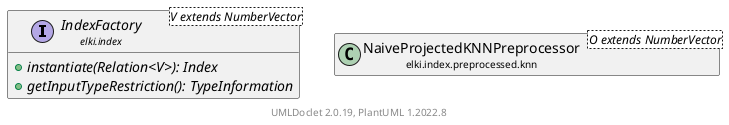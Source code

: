 @startuml
    remove .*\.(Instance|Par|Parameterizer|Factory)$
    set namespaceSeparator none
    hide empty fields
    hide empty methods

    class "<size:14>NaiveProjectedKNNPreprocessor.Factory\n<size:10>elki.index.preprocessed.knn" as elki.index.preprocessed.knn.NaiveProjectedKNNPreprocessor.Factory<V extends NumberVector> [[NaiveProjectedKNNPreprocessor.Factory.html]] {
        ~window: double
        ~projections: int
        ~proj: RandomProjectionFamily
        ~random: RandomFactory
        +Factory(double, int, RandomProjectionFamily, RandomFactory)
        +instantiate(Relation<V extends NumberVector>): NaiveProjectedKNNPreprocessor<V extends NumberVector>
        +getInputTypeRestriction(): TypeInformation
    }

    interface "<size:14>IndexFactory\n<size:10>elki.index" as elki.index.IndexFactory<V extends NumberVector> [[../../IndexFactory.html]] {
        {abstract} +instantiate(Relation<V>): Index
        {abstract} +getInputTypeRestriction(): TypeInformation
    }
    class "<size:14>NaiveProjectedKNNPreprocessor\n<size:10>elki.index.preprocessed.knn" as elki.index.preprocessed.knn.NaiveProjectedKNNPreprocessor<O extends NumberVector> [[NaiveProjectedKNNPreprocessor.html]]
    class "<size:14>NaiveProjectedKNNPreprocessor.Factory.Par\n<size:10>elki.index.preprocessed.knn" as elki.index.preprocessed.knn.NaiveProjectedKNNPreprocessor.Factory.Par [[NaiveProjectedKNNPreprocessor.Factory.Par.html]]

    elki.index.IndexFactory <|.. elki.index.preprocessed.knn.NaiveProjectedKNNPreprocessor.Factory
    elki.index.preprocessed.knn.NaiveProjectedKNNPreprocessor +-- elki.index.preprocessed.knn.NaiveProjectedKNNPreprocessor.Factory
    elki.index.preprocessed.knn.NaiveProjectedKNNPreprocessor.Factory +-- elki.index.preprocessed.knn.NaiveProjectedKNNPreprocessor.Factory.Par

    center footer UMLDoclet 2.0.19, PlantUML 1.2022.8
@enduml
